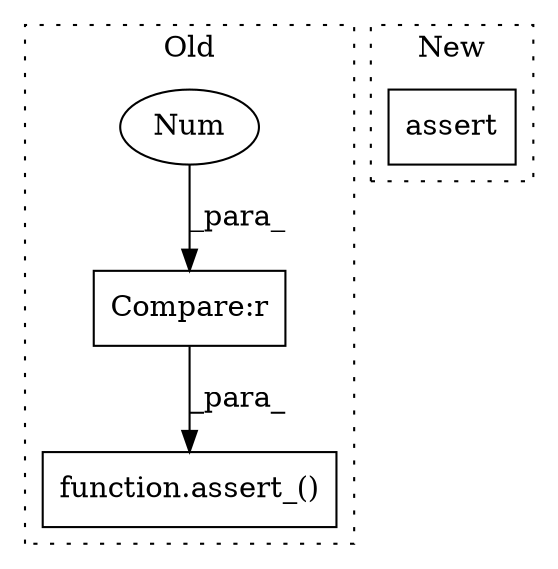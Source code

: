 digraph G {
subgraph cluster0 {
1 [label="function.assert_()" a="75" s="6215,6236" l="8,1" shape="box"];
3 [label="Compare:r" a="40" s="6223" l="13" shape="box"];
4 [label="Num" a="76" s="6234" l="2" shape="ellipse"];
label = "Old";
style="dotted";
}
subgraph cluster1 {
2 [label="assert" a="65" s="6250" l="7" shape="box"];
label = "New";
style="dotted";
}
3 -> 1 [label="_para_"];
4 -> 3 [label="_para_"];
}